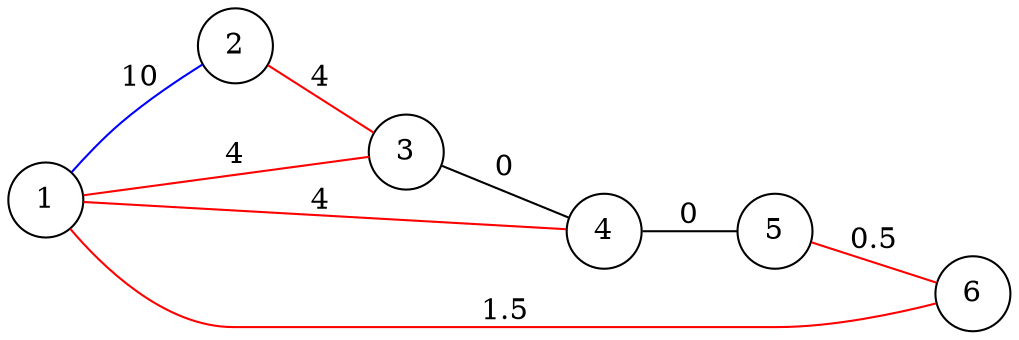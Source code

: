 graph { node[shape=circle] rankdir=LR
1--2 [color=blue, label=10];
2--3 [color=red, label=4];
3--4 [color=black, label=0];
3--1 [color=red, label=4];
4--5 [color=black, label=0];
4--1 [color=red, label=4];
5--6 [color=red, label=0.5];
6--1 [color=red, label=1.5];
}